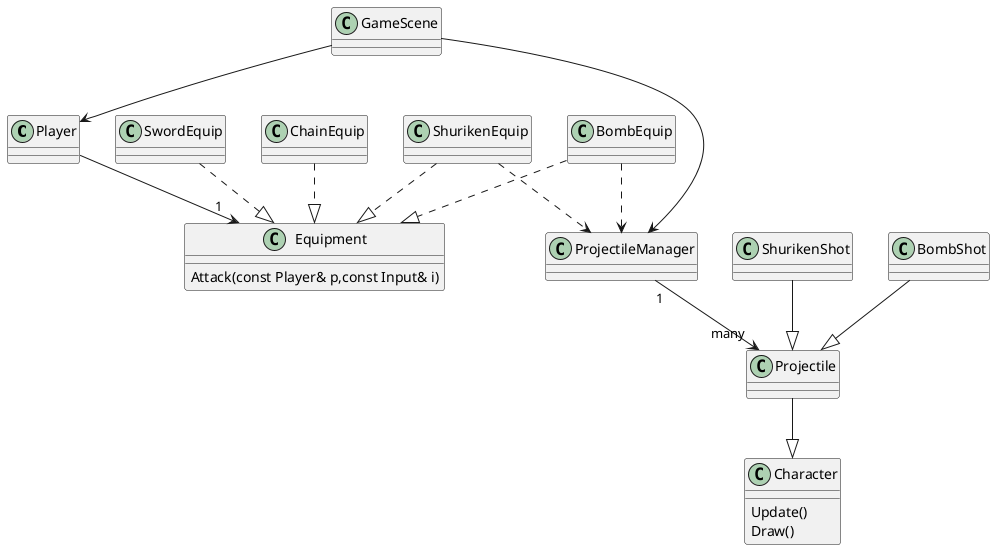 @startuml
Player--> "1" Equipment
SwordEquip..|>Equipment
ShurikenEquip..|>Equipment
BombEquip..|>Equipment
ChainEquip..|>Equipment

ShurikenEquip..>ProjectileManager
BombEquip..>ProjectileManager


Projectile--|>Character
ShurikenShot--|>Projectile
BombShot--|>Projectile

ProjectileManager "1" --> "many" Projectile

Equipment : Attack(const Player& p,const Input& i)
Character : Update()
Character : Draw()

GameScene-->Player
GameScene-->ProjectileManager

@enduml